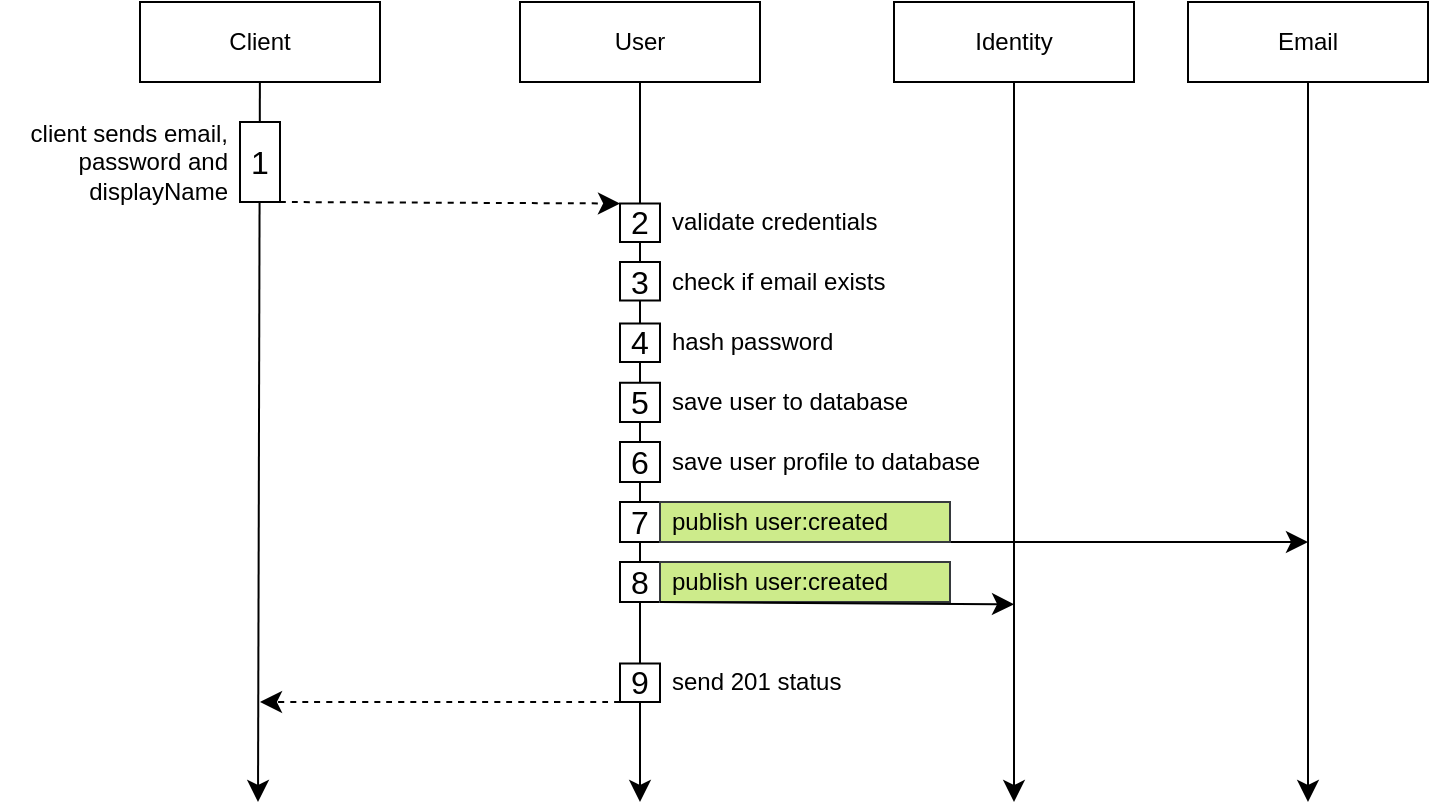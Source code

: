 <mxfile version="22.0.2" type="device" pages="4">
  <diagram name="✅ /register" id="n4RXiYb7iekZJmX982mG">
    <mxGraphModel dx="1050" dy="3871" grid="1" gridSize="10" guides="1" tooltips="1" connect="1" arrows="1" fold="1" page="0" pageScale="1" pageWidth="827" pageHeight="1169" background="none" math="0" shadow="0">
      <root>
        <mxCell id="DcINIHE9Md0JuFdxifOZ-0" />
        <mxCell id="DcINIHE9Md0JuFdxifOZ-1" parent="DcINIHE9Md0JuFdxifOZ-0" />
        <mxCell id="QFU8cy6q5ti2VS8Cwsc9-1" style="edgeStyle=none;curved=1;rounded=0;orthogonalLoop=1;jettySize=auto;html=1;fontSize=12;startSize=8;endSize=8;fontFamily=Helvetica;" parent="DcINIHE9Md0JuFdxifOZ-1" source="QFU8cy6q5ti2VS8Cwsc9-0" edge="1">
          <mxGeometry relative="1" as="geometry">
            <mxPoint x="169" y="-2520" as="targetPoint" />
          </mxGeometry>
        </mxCell>
        <mxCell id="QFU8cy6q5ti2VS8Cwsc9-0" value="Client" style="rounded=0;whiteSpace=wrap;html=1;fontFamily=Helvetica;" parent="DcINIHE9Md0JuFdxifOZ-1" vertex="1">
          <mxGeometry x="110" y="-2920" width="120" height="40" as="geometry" />
        </mxCell>
        <mxCell id="QFU8cy6q5ti2VS8Cwsc9-4" style="edgeStyle=none;curved=1;rounded=0;orthogonalLoop=1;jettySize=auto;html=1;fontSize=12;startSize=8;endSize=8;fontFamily=Helvetica;" parent="DcINIHE9Md0JuFdxifOZ-1" source="QFU8cy6q5ti2VS8Cwsc9-2" edge="1">
          <mxGeometry relative="1" as="geometry">
            <mxPoint x="360" y="-2520" as="targetPoint" />
          </mxGeometry>
        </mxCell>
        <mxCell id="QFU8cy6q5ti2VS8Cwsc9-2" value="User" style="rounded=0;whiteSpace=wrap;html=1;fontFamily=Helvetica;" parent="DcINIHE9Md0JuFdxifOZ-1" vertex="1">
          <mxGeometry x="300" y="-2920" width="120" height="40" as="geometry" />
        </mxCell>
        <mxCell id="QFU8cy6q5ti2VS8Cwsc9-5" style="edgeStyle=none;curved=1;rounded=0;orthogonalLoop=1;jettySize=auto;html=1;fontSize=12;startSize=8;endSize=8;fontFamily=Helvetica;" parent="DcINIHE9Md0JuFdxifOZ-1" source="QFU8cy6q5ti2VS8Cwsc9-3" edge="1">
          <mxGeometry relative="1" as="geometry">
            <mxPoint x="547" y="-2520" as="targetPoint" />
          </mxGeometry>
        </mxCell>
        <mxCell id="QFU8cy6q5ti2VS8Cwsc9-3" value="Identity" style="rounded=0;whiteSpace=wrap;html=1;fontFamily=Helvetica;" parent="DcINIHE9Md0JuFdxifOZ-1" vertex="1">
          <mxGeometry x="487" y="-2920" width="120" height="40" as="geometry" />
        </mxCell>
        <mxCell id="gwxwzvbnGM9TcDCXfKu9-2" value="validate credentials" style="text;html=1;strokeColor=none;fillColor=none;align=left;verticalAlign=middle;whiteSpace=wrap;rounded=0;fontSize=12;fontFamily=Helvetica;spacingLeft=4;" parent="DcINIHE9Md0JuFdxifOZ-1" vertex="1">
          <mxGeometry x="370" y="-2819.62" width="145" height="20" as="geometry" />
        </mxCell>
        <mxCell id="-JjzeGY5DmQqjHO0HbsP-1" style="edgeStyle=none;curved=1;rounded=0;orthogonalLoop=1;jettySize=auto;html=1;entryX=0;entryY=0.5;entryDx=0;entryDy=0;fontSize=12;startSize=8;endSize=8;fontFamily=Helvetica;" parent="DcINIHE9Md0JuFdxifOZ-1" edge="1">
          <mxGeometry relative="1" as="geometry">
            <mxPoint x="357.0" y="-2599.25" as="sourcePoint" />
            <mxPoint x="357.0" y="-2599.25" as="targetPoint" />
          </mxGeometry>
        </mxCell>
        <mxCell id="aDpPlxbRU-LtX5YqkH5g-9" style="edgeStyle=none;curved=1;rounded=0;orthogonalLoop=1;jettySize=auto;html=1;entryX=0;entryY=0;entryDx=0;entryDy=0;fontSize=12;startSize=8;endSize=8;exitX=1;exitY=1;exitDx=0;exitDy=0;dashed=1;fontFamily=Helvetica;" parent="DcINIHE9Md0JuFdxifOZ-1" source="aDpPlxbRU-LtX5YqkH5g-2" target="aDpPlxbRU-LtX5YqkH5g-4" edge="1">
          <mxGeometry relative="1" as="geometry" />
        </mxCell>
        <mxCell id="aDpPlxbRU-LtX5YqkH5g-4" value="2" style="rounded=0;whiteSpace=wrap;html=1;fontSize=16;fontFamily=Helvetica;" parent="DcINIHE9Md0JuFdxifOZ-1" vertex="1">
          <mxGeometry x="350" y="-2819.25" width="20" height="19.25" as="geometry" />
        </mxCell>
        <mxCell id="aDpPlxbRU-LtX5YqkH5g-39" style="edgeStyle=none;curved=1;rounded=0;orthogonalLoop=1;jettySize=auto;html=1;fontSize=12;startSize=8;endSize=8;exitX=0;exitY=1;exitDx=0;exitDy=0;dashed=1;fontFamily=Helvetica;" parent="DcINIHE9Md0JuFdxifOZ-1" source="aDpPlxbRU-LtX5YqkH5g-35" edge="1">
          <mxGeometry relative="1" as="geometry">
            <mxPoint x="170" y="-2570" as="targetPoint" />
            <mxPoint x="367" y="-2569.25" as="sourcePoint" />
          </mxGeometry>
        </mxCell>
        <mxCell id="aDpPlxbRU-LtX5YqkH5g-35" value="9" style="rounded=0;whiteSpace=wrap;html=1;fontSize=16;fontFamily=Helvetica;" parent="DcINIHE9Md0JuFdxifOZ-1" vertex="1">
          <mxGeometry x="350" y="-2589.25" width="20" height="19.25" as="geometry" />
        </mxCell>
        <mxCell id="aDpPlxbRU-LtX5YqkH5g-36" value="send 201 status" style="text;html=1;strokeColor=none;fillColor=none;align=left;verticalAlign=middle;whiteSpace=wrap;rounded=0;fontSize=12;fontFamily=Helvetica;spacingLeft=4;" parent="DcINIHE9Md0JuFdxifOZ-1" vertex="1">
          <mxGeometry x="370" y="-2590" width="152" height="20" as="geometry" />
        </mxCell>
        <mxCell id="aDpPlxbRU-LtX5YqkH5g-20" value="4" style="rounded=0;whiteSpace=wrap;html=1;fontSize=16;fontFamily=Helvetica;" parent="DcINIHE9Md0JuFdxifOZ-1" vertex="1">
          <mxGeometry x="350" y="-2759.25" width="20" height="19.25" as="geometry" />
        </mxCell>
        <mxCell id="aDpPlxbRU-LtX5YqkH5g-21" value="hash password" style="text;html=1;strokeColor=none;fillColor=none;align=left;verticalAlign=middle;whiteSpace=wrap;rounded=0;fontSize=12;fontFamily=Helvetica;spacingLeft=4;" parent="DcINIHE9Md0JuFdxifOZ-1" vertex="1">
          <mxGeometry x="370" y="-2759.62" width="145" height="20" as="geometry" />
        </mxCell>
        <mxCell id="Fc94_zL-ht2QpQ9U8r5v-6" style="edgeStyle=none;curved=1;rounded=0;orthogonalLoop=1;jettySize=auto;html=1;exitX=1;exitY=1;exitDx=0;exitDy=0;fontSize=12;startSize=8;endSize=8;entryX=0;entryY=0;entryDx=0;entryDy=0;" parent="DcINIHE9Md0JuFdxifOZ-1" source="aDpPlxbRU-LtX5YqkH5g-12" edge="1">
          <mxGeometry relative="1" as="geometry">
            <mxPoint x="694" y="-2650" as="targetPoint" />
            <mxPoint x="392" y="-2650" as="sourcePoint" />
          </mxGeometry>
        </mxCell>
        <mxCell id="aDpPlxbRU-LtX5YqkH5g-12" value="7" style="rounded=0;whiteSpace=wrap;html=1;fontSize=16;fontFamily=Helvetica;" parent="DcINIHE9Md0JuFdxifOZ-1" vertex="1">
          <mxGeometry x="350" y="-2670" width="20" height="20" as="geometry" />
        </mxCell>
        <mxCell id="aDpPlxbRU-LtX5YqkH5g-13" value="publish user:created&amp;nbsp;" style="text;html=1;strokeColor=#36393d;fillColor=#cdeb8b;align=left;verticalAlign=middle;whiteSpace=wrap;rounded=0;fontSize=12;fontFamily=Helvetica;spacingLeft=4;" parent="DcINIHE9Md0JuFdxifOZ-1" vertex="1">
          <mxGeometry x="370" y="-2670" width="145" height="20" as="geometry" />
        </mxCell>
        <mxCell id="Fc94_zL-ht2QpQ9U8r5v-1" value="8" style="rounded=0;whiteSpace=wrap;html=1;fontSize=16;fontFamily=Helvetica;container=0;" parent="DcINIHE9Md0JuFdxifOZ-1" vertex="1">
          <mxGeometry x="350" y="-2640" width="20" height="20" as="geometry" />
        </mxCell>
        <mxCell id="Fc94_zL-ht2QpQ9U8r5v-2" value="publish user:created&amp;nbsp;" style="text;html=1;strokeColor=#36393d;fillColor=#cdeb8b;align=left;verticalAlign=middle;whiteSpace=wrap;rounded=0;fontSize=12;fontFamily=Helvetica;container=0;spacingLeft=4;" parent="DcINIHE9Md0JuFdxifOZ-1" vertex="1">
          <mxGeometry x="370" y="-2640" width="145" height="20" as="geometry" />
        </mxCell>
        <mxCell id="aDpPlxbRU-LtX5YqkH5g-29" style="edgeStyle=none;curved=1;rounded=0;orthogonalLoop=1;jettySize=auto;html=1;exitX=1;exitY=1;exitDx=0;exitDy=0;entryX=0;entryY=0;entryDx=0;entryDy=0;fontSize=12;startSize=8;endSize=8;fontFamily=Helvetica;" parent="DcINIHE9Md0JuFdxifOZ-1" source="Fc94_zL-ht2QpQ9U8r5v-1" edge="1">
          <mxGeometry relative="1" as="geometry">
            <mxPoint x="392" y="-2620" as="sourcePoint" />
            <mxPoint x="547" y="-2618.88" as="targetPoint" />
          </mxGeometry>
        </mxCell>
        <mxCell id="Fc94_zL-ht2QpQ9U8r5v-5" style="edgeStyle=none;curved=1;rounded=0;orthogonalLoop=1;jettySize=auto;html=1;fontSize=12;startSize=8;endSize=8;" parent="DcINIHE9Md0JuFdxifOZ-1" source="Fc94_zL-ht2QpQ9U8r5v-4" edge="1">
          <mxGeometry relative="1" as="geometry">
            <mxPoint x="694" y="-2520" as="targetPoint" />
          </mxGeometry>
        </mxCell>
        <mxCell id="Fc94_zL-ht2QpQ9U8r5v-4" value="Email" style="rounded=0;whiteSpace=wrap;html=1;fontFamily=Helvetica;" parent="DcINIHE9Md0JuFdxifOZ-1" vertex="1">
          <mxGeometry x="634" y="-2920" width="120" height="40" as="geometry" />
        </mxCell>
        <mxCell id="aDpPlxbRU-LtX5YqkH5g-23" value="5" style="rounded=0;whiteSpace=wrap;html=1;fontSize=16;fontFamily=Helvetica;" parent="DcINIHE9Md0JuFdxifOZ-1" vertex="1">
          <mxGeometry x="350" y="-2729.62" width="20" height="19.62" as="geometry" />
        </mxCell>
        <mxCell id="aDpPlxbRU-LtX5YqkH5g-24" value="save user to database" style="text;html=1;strokeColor=none;fillColor=none;align=left;verticalAlign=middle;whiteSpace=wrap;rounded=0;fontSize=12;fontFamily=Helvetica;spacingLeft=4;" parent="DcINIHE9Md0JuFdxifOZ-1" vertex="1">
          <mxGeometry x="370" y="-2729.81" width="145" height="20" as="geometry" />
        </mxCell>
        <mxCell id="ynQLacg2qUebnxrFnXKf-1" value="6" style="rounded=0;whiteSpace=wrap;html=1;fontSize=16;fontFamily=Helvetica;" parent="DcINIHE9Md0JuFdxifOZ-1" vertex="1">
          <mxGeometry x="350" y="-2700" width="20" height="20" as="geometry" />
        </mxCell>
        <mxCell id="ynQLacg2qUebnxrFnXKf-2" value="save user profile to database" style="text;html=1;fillColor=none;align=left;verticalAlign=middle;whiteSpace=wrap;rounded=0;fontSize=12;fontFamily=Helvetica;spacingLeft=4;" parent="DcINIHE9Md0JuFdxifOZ-1" vertex="1">
          <mxGeometry x="370" y="-2700" width="165" height="20" as="geometry" />
        </mxCell>
        <mxCell id="ynQLacg2qUebnxrFnXKf-3" style="edgeStyle=none;curved=1;rounded=0;orthogonalLoop=1;jettySize=auto;html=1;exitX=1;exitY=0.75;exitDx=0;exitDy=0;fontSize=12;startSize=8;endSize=8;" parent="DcINIHE9Md0JuFdxifOZ-1" source="ynQLacg2qUebnxrFnXKf-1" target="ynQLacg2qUebnxrFnXKf-1" edge="1">
          <mxGeometry relative="1" as="geometry" />
        </mxCell>
        <mxCell id="aDpPlxbRU-LtX5YqkH5g-15" value="3" style="rounded=0;whiteSpace=wrap;html=1;fontSize=16;fontFamily=Helvetica;" parent="DcINIHE9Md0JuFdxifOZ-1" vertex="1">
          <mxGeometry x="350" y="-2790" width="20" height="19.25" as="geometry" />
        </mxCell>
        <mxCell id="aDpPlxbRU-LtX5YqkH5g-17" value="check if email exists" style="text;html=1;strokeColor=none;fillColor=none;align=left;verticalAlign=middle;whiteSpace=wrap;rounded=0;fontSize=12;fontFamily=Helvetica;spacingLeft=4;" parent="DcINIHE9Md0JuFdxifOZ-1" vertex="1">
          <mxGeometry x="370" y="-2790.38" width="145" height="20" as="geometry" />
        </mxCell>
        <mxCell id="Rpn8YX2OmCidEw6mDE1J-1" style="edgeStyle=none;curved=1;rounded=0;orthogonalLoop=1;jettySize=auto;html=1;exitX=1;exitY=0.5;exitDx=0;exitDy=0;fontSize=12;startSize=8;endSize=8;" parent="DcINIHE9Md0JuFdxifOZ-1" source="aDpPlxbRU-LtX5YqkH5g-4" target="aDpPlxbRU-LtX5YqkH5g-4" edge="1">
          <mxGeometry relative="1" as="geometry" />
        </mxCell>
        <mxCell id="1SiXSLJkxfQEVCnoLtcS-28" value="client sends email, password and&lt;br style=&quot;border-color: var(--border-color);&quot;&gt;&lt;span style=&quot;background-color: rgb(255, 255, 255);&quot;&gt;displayName&lt;/span&gt;" style="text;html=1;strokeColor=none;fillColor=none;align=right;verticalAlign=middle;whiteSpace=wrap;rounded=0;fontSize=12;fontFamily=Helvetica;spacingRight=4;" parent="DcINIHE9Md0JuFdxifOZ-1" vertex="1">
          <mxGeometry x="40" y="-2860" width="120" height="40" as="geometry" />
        </mxCell>
        <mxCell id="aDpPlxbRU-LtX5YqkH5g-2" value="1" style="rounded=0;whiteSpace=wrap;html=1;fontSize=16;fontFamily=Helvetica;" parent="DcINIHE9Md0JuFdxifOZ-1" vertex="1">
          <mxGeometry x="160" y="-2860" width="20" height="40" as="geometry" />
        </mxCell>
      </root>
    </mxGraphModel>
  </diagram>
  <diagram id="qkOOW3p0oujMwDbJF43H" name="✅ /me">
    <mxGraphModel dx="794" dy="1727" grid="1" gridSize="10" guides="1" tooltips="1" connect="1" arrows="1" fold="1" page="0" pageScale="1" pageWidth="827" pageHeight="1169" math="0" shadow="0">
      <root>
        <mxCell id="0" />
        <mxCell id="1" parent="0" />
        <mxCell id="zeNma_by0tcVsznyShqb-4" style="edgeStyle=none;curved=1;rounded=0;orthogonalLoop=1;jettySize=auto;html=1;fontSize=12;startSize=8;endSize=8;fontFamily=Helvetica;" parent="1" source="zeNma_by0tcVsznyShqb-1" edge="1">
          <mxGeometry relative="1" as="geometry">
            <mxPoint x="180" y="-920" as="targetPoint" />
          </mxGeometry>
        </mxCell>
        <mxCell id="zeNma_by0tcVsznyShqb-1" value="Client" style="rounded=0;whiteSpace=wrap;html=1;fontFamily=Helvetica;" parent="1" vertex="1">
          <mxGeometry x="120" y="-1170" width="120" height="40" as="geometry" />
        </mxCell>
        <mxCell id="zeNma_by0tcVsznyShqb-6" style="edgeStyle=none;curved=1;rounded=0;orthogonalLoop=1;jettySize=auto;html=1;fontSize=12;startSize=8;endSize=8;fontFamily=Helvetica;" parent="1" source="zeNma_by0tcVsznyShqb-3" edge="1">
          <mxGeometry relative="1" as="geometry">
            <mxPoint x="455" y="-920" as="targetPoint" />
          </mxGeometry>
        </mxCell>
        <mxCell id="zeNma_by0tcVsznyShqb-3" value="User" style="rounded=0;whiteSpace=wrap;html=1;fontFamily=Helvetica;" parent="1" vertex="1">
          <mxGeometry x="395" y="-1170" width="120" height="40" as="geometry" />
        </mxCell>
        <mxCell id="FFp1TGznygiZZA5B6Qv5-2" value="sends a request get /me" style="text;html=1;strokeColor=none;fillColor=none;align=right;verticalAlign=middle;whiteSpace=wrap;rounded=0;fontSize=12;fontFamily=Helvetica;spacingRight=4;" parent="1" vertex="1">
          <mxGeometry x="50" y="-1110" width="120" height="30" as="geometry" />
        </mxCell>
        <mxCell id="lxoVpjz4p4-hPzR8mut3-5" style="edgeStyle=none;curved=1;rounded=0;orthogonalLoop=1;jettySize=auto;html=1;exitX=1;exitY=1;exitDx=0;exitDy=0;entryX=0;entryY=0;entryDx=0;entryDy=0;fontSize=12;startSize=8;endSize=8;fontFamily=Helvetica;" parent="1" source="FFp1TGznygiZZA5B6Qv5-3" target="lxoVpjz4p4-hPzR8mut3-2" edge="1">
          <mxGeometry relative="1" as="geometry" />
        </mxCell>
        <mxCell id="FFp1TGznygiZZA5B6Qv5-3" value="1" style="rounded=0;whiteSpace=wrap;html=1;fontSize=16;fontFamily=Helvetica;" parent="1" vertex="1">
          <mxGeometry x="170" y="-1110" width="20" height="30" as="geometry" />
        </mxCell>
        <mxCell id="lxoVpjz4p4-hPzR8mut3-6" value="" style="group;fontFamily=Helvetica;" parent="1" vertex="1" connectable="0">
          <mxGeometry x="445" y="-1080" width="170" height="30" as="geometry" />
        </mxCell>
        <mxCell id="lxoVpjz4p4-hPzR8mut3-2" value="2" style="rounded=0;whiteSpace=wrap;html=1;fontSize=16;fontFamily=Helvetica;" parent="lxoVpjz4p4-hPzR8mut3-6" vertex="1">
          <mxGeometry y="0.75" width="20" height="29.25" as="geometry" />
        </mxCell>
        <mxCell id="lxoVpjz4p4-hPzR8mut3-3" value="check if user is authenticated" style="text;html=1;strokeColor=none;fillColor=none;align=left;verticalAlign=middle;whiteSpace=wrap;rounded=0;fontSize=12;fontFamily=Helvetica;" parent="lxoVpjz4p4-hPzR8mut3-6" vertex="1">
          <mxGeometry x="25" width="145" height="30" as="geometry" />
        </mxCell>
        <mxCell id="DFqemNS5LXudW9SMYd1e-1" style="edgeStyle=none;curved=1;rounded=0;orthogonalLoop=1;jettySize=auto;html=1;exitX=0;exitY=1;exitDx=0;exitDy=0;fontSize=12;startSize=8;endSize=8;entryX=1;entryY=0;entryDx=0;entryDy=0;fontFamily=Helvetica;" parent="1" source="lxoVpjz4p4-hPzR8mut3-8" target="DFqemNS5LXudW9SMYd1e-2" edge="1">
          <mxGeometry relative="1" as="geometry">
            <mxPoint x="215" y="-1009.8" as="targetPoint" />
          </mxGeometry>
        </mxCell>
        <mxCell id="DFqemNS5LXudW9SMYd1e-3" value="" style="group;fontFamily=Helvetica;" parent="1" vertex="1" connectable="0">
          <mxGeometry x="445" y="-1040" width="170" height="30" as="geometry" />
        </mxCell>
        <mxCell id="lxoVpjz4p4-hPzR8mut3-8" value="3" style="rounded=0;whiteSpace=wrap;html=1;fontSize=16;fontFamily=Helvetica;" parent="DFqemNS5LXudW9SMYd1e-3" vertex="1">
          <mxGeometry y="0.75" width="20" height="29.25" as="geometry" />
        </mxCell>
        <mxCell id="lxoVpjz4p4-hPzR8mut3-9" value="finds user info like email, displayName, etc." style="text;html=1;strokeColor=none;fillColor=none;align=left;verticalAlign=middle;whiteSpace=wrap;rounded=0;fontSize=12;fontFamily=Helvetica;" parent="DFqemNS5LXudW9SMYd1e-3" vertex="1">
          <mxGeometry x="25" width="145" height="30" as="geometry" />
        </mxCell>
        <mxCell id="DFqemNS5LXudW9SMYd1e-2" value="4" style="rounded=0;whiteSpace=wrap;html=1;fontSize=16;fontFamily=Helvetica;" parent="1" vertex="1">
          <mxGeometry x="170" y="-1010" width="20" height="30" as="geometry" />
        </mxCell>
        <mxCell id="DFqemNS5LXudW9SMYd1e-4" value="client will get 401 or currentUser" style="text;html=1;strokeColor=none;fillColor=none;align=right;verticalAlign=middle;whiteSpace=wrap;rounded=0;fontSize=12;fontFamily=Helvetica;spacingRight=4;" parent="1" vertex="1">
          <mxGeometry x="25" y="-1010" width="145" height="30" as="geometry" />
        </mxCell>
      </root>
    </mxGraphModel>
  </diagram>
  <diagram id="4Roz_05XzpMFhvkBFWob" name="/confirm-email">
    <mxGraphModel dx="1050" dy="2271" grid="1" gridSize="10" guides="1" tooltips="1" connect="1" arrows="1" fold="1" page="0" pageScale="1" pageWidth="827" pageHeight="1169" math="0" shadow="0">
      <root>
        <mxCell id="0" />
        <mxCell id="1" parent="0" />
        <mxCell id="yQAr02pDaFe2VWgrR58J-1" style="edgeStyle=none;curved=1;rounded=0;orthogonalLoop=1;jettySize=auto;html=1;fontSize=12;startSize=8;endSize=8;fontFamily=Helvetica;verticalAlign=middle;" parent="1" source="yQAr02pDaFe2VWgrR58J-2" edge="1">
          <mxGeometry relative="1" as="geometry">
            <mxPoint x="260" y="-680" as="targetPoint" />
          </mxGeometry>
        </mxCell>
        <mxCell id="yQAr02pDaFe2VWgrR58J-2" value="Client" style="rounded=0;whiteSpace=wrap;html=1;fontFamily=Helvetica;verticalAlign=middle;" parent="1" vertex="1">
          <mxGeometry x="200" y="-1230" width="120" height="40" as="geometry" />
        </mxCell>
        <mxCell id="yQAr02pDaFe2VWgrR58J-3" style="edgeStyle=none;curved=1;rounded=0;orthogonalLoop=1;jettySize=auto;html=1;fontSize=12;startSize=8;endSize=8;fontFamily=Helvetica;verticalAlign=middle;" parent="1" source="yQAr02pDaFe2VWgrR58J-4" edge="1">
          <mxGeometry relative="1" as="geometry">
            <mxPoint x="452" y="-680" as="targetPoint" />
          </mxGeometry>
        </mxCell>
        <mxCell id="yQAr02pDaFe2VWgrR58J-4" value="User" style="rounded=0;whiteSpace=wrap;html=1;fontFamily=Helvetica;verticalAlign=middle;" parent="1" vertex="1">
          <mxGeometry x="392" y="-1230" width="120" height="40" as="geometry" />
        </mxCell>
        <mxCell id="yQAr02pDaFe2VWgrR58J-5" style="edgeStyle=none;curved=1;rounded=0;orthogonalLoop=1;jettySize=auto;html=1;fontSize=12;startSize=8;endSize=8;fontFamily=Helvetica;verticalAlign=middle;" parent="1" source="yQAr02pDaFe2VWgrR58J-6" edge="1">
          <mxGeometry relative="1" as="geometry">
            <mxPoint x="630" y="-680" as="targetPoint" />
          </mxGeometry>
        </mxCell>
        <mxCell id="yQAr02pDaFe2VWgrR58J-6" value="Email" style="rounded=0;whiteSpace=wrap;html=1;fontFamily=Helvetica;verticalAlign=middle;" parent="1" vertex="1">
          <mxGeometry x="572" y="-1230" width="120" height="40" as="geometry" />
        </mxCell>
        <mxCell id="yQAr02pDaFe2VWgrR58J-7" value="validate credentials" style="text;html=1;strokeColor=none;fillColor=none;align=left;verticalAlign=middle;whiteSpace=wrap;rounded=0;fontSize=12;fontFamily=Helvetica;spacingLeft=4;" parent="1" vertex="1">
          <mxGeometry x="462" y="-1140" width="145" height="20" as="geometry" />
        </mxCell>
        <mxCell id="yQAr02pDaFe2VWgrR58J-8" style="edgeStyle=none;curved=1;rounded=0;orthogonalLoop=1;jettySize=auto;html=1;entryX=0;entryY=0.5;entryDx=0;entryDy=0;fontSize=12;startSize=8;endSize=8;fontFamily=Helvetica;verticalAlign=middle;" parent="1" edge="1">
          <mxGeometry relative="1" as="geometry">
            <mxPoint x="442.0" y="-940" as="sourcePoint" />
            <mxPoint x="442.0" y="-940" as="targetPoint" />
          </mxGeometry>
        </mxCell>
        <mxCell id="yQAr02pDaFe2VWgrR58J-9" style="edgeStyle=none;curved=1;rounded=0;orthogonalLoop=1;jettySize=auto;html=1;entryX=0;entryY=0;entryDx=0;entryDy=0;fontSize=12;startSize=8;endSize=8;exitX=1;exitY=1;exitDx=0;exitDy=0;dashed=1;fontFamily=Helvetica;verticalAlign=middle;" parent="1" source="yQAr02pDaFe2VWgrR58J-31" target="yQAr02pDaFe2VWgrR58J-10" edge="1">
          <mxGeometry relative="1" as="geometry" />
        </mxCell>
        <mxCell id="yQAr02pDaFe2VWgrR58J-10" value="2" style="rounded=0;whiteSpace=wrap;html=1;fontSize=16;fontFamily=Helvetica;verticalAlign=middle;" parent="1" vertex="1">
          <mxGeometry x="442" y="-1140" width="20" height="20" as="geometry" />
        </mxCell>
        <mxCell id="yQAr02pDaFe2VWgrR58J-23" style="edgeStyle=none;curved=1;rounded=0;orthogonalLoop=1;jettySize=auto;html=1;exitX=0.5;exitY=1;exitDx=0;exitDy=0;entryX=0;entryY=0;entryDx=0;entryDy=0;fontSize=12;startSize=8;endSize=8;fontFamily=Helvetica;verticalAlign=middle;" parent="1" source="yQAr02pDaFe2VWgrR58J-12" edge="1">
          <mxGeometry relative="1" as="geometry">
            <mxPoint x="617" y="-1000" as="targetPoint" />
          </mxGeometry>
        </mxCell>
        <mxCell id="yQAr02pDaFe2VWgrR58J-24" style="edgeStyle=none;curved=1;rounded=0;orthogonalLoop=1;jettySize=auto;html=1;fontSize=12;startSize=8;endSize=8;exitX=0;exitY=1;exitDx=0;exitDy=0;dashed=1;fontFamily=Helvetica;verticalAlign=middle;" parent="1" source="yQAr02pDaFe2VWgrR58J-25" edge="1">
          <mxGeometry relative="1" as="geometry">
            <mxPoint x="260" y="-970" as="targetPoint" />
            <mxPoint x="452" y="-910" as="sourcePoint" />
          </mxGeometry>
        </mxCell>
        <mxCell id="yQAr02pDaFe2VWgrR58J-25" value="7" style="rounded=0;whiteSpace=wrap;html=1;fontSize=16;fontFamily=Helvetica;verticalAlign=middle;" parent="1" vertex="1">
          <mxGeometry x="442" y="-990" width="20" height="20" as="geometry" />
        </mxCell>
        <mxCell id="yQAr02pDaFe2VWgrR58J-26" value="send 201 status" style="text;html=1;strokeColor=none;fillColor=none;align=left;verticalAlign=middle;whiteSpace=wrap;rounded=0;fontSize=12;fontFamily=Helvetica;spacingLeft=4;" parent="1" vertex="1">
          <mxGeometry x="462" y="-990" width="145" height="20" as="geometry" />
        </mxCell>
        <mxCell id="yQAr02pDaFe2VWgrR58J-75" style="edgeStyle=none;curved=1;rounded=0;orthogonalLoop=1;jettySize=auto;html=1;fontSize=12;startSize=8;endSize=8;fontFamily=Helvetica;verticalAlign=middle;" parent="1" source="yQAr02pDaFe2VWgrR58J-74" edge="1">
          <mxGeometry relative="1" as="geometry">
            <mxPoint x="70" y="-680" as="targetPoint" />
          </mxGeometry>
        </mxCell>
        <mxCell id="yQAr02pDaFe2VWgrR58J-74" value="Gmail" style="rounded=0;whiteSpace=wrap;html=1;fontFamily=Helvetica;verticalAlign=middle;" parent="1" vertex="1">
          <mxGeometry x="10" y="-1230" width="120" height="40" as="geometry" />
        </mxCell>
        <mxCell id="yQAr02pDaFe2VWgrR58J-81" style="edgeStyle=none;curved=1;rounded=0;orthogonalLoop=1;jettySize=auto;html=1;exitX=1;exitY=1;exitDx=0;exitDy=0;fontSize=12;startSize=8;endSize=8;entryX=0;entryY=0;entryDx=0;entryDy=0;fontFamily=Helvetica;verticalAlign=middle;exitPerimeter=0;" parent="1" source="yQAr02pDaFe2VWgrR58J-79" target="yQAr02pDaFe2VWgrR58J-84" edge="1">
          <mxGeometry relative="1" as="geometry">
            <mxPoint x="440" y="-830" as="targetPoint" />
            <mxPoint x="80" y="-870" as="sourcePoint" />
          </mxGeometry>
        </mxCell>
        <mxCell id="yQAr02pDaFe2VWgrR58J-96" style="edgeStyle=none;curved=1;rounded=0;orthogonalLoop=1;jettySize=auto;html=1;exitX=0.5;exitY=1;exitDx=0;exitDy=0;fontSize=12;startSize=8;endSize=8;fontFamily=Helvetica;verticalAlign=middle;" parent="1" source="yQAr02pDaFe2VWgrR58J-94" edge="1">
          <mxGeometry relative="1" as="geometry">
            <mxPoint x="630" y="-760" as="targetPoint" />
          </mxGeometry>
        </mxCell>
        <mxCell id="yQAr02pDaFe2VWgrR58J-30" value="sends email, password and&lt;br style=&quot;border-color: var(--border-color);&quot;&gt;&lt;span style=&quot;background-color: rgb(255, 255, 255);&quot;&gt;displayName&lt;/span&gt;" style="text;html=1;strokeColor=none;fillColor=none;align=right;verticalAlign=middle;whiteSpace=wrap;rounded=0;fontSize=12;fontFamily=Helvetica;spacingRight=4;" parent="1" vertex="1">
          <mxGeometry x="130" y="-1180" width="120" height="40" as="geometry" />
        </mxCell>
        <mxCell id="yQAr02pDaFe2VWgrR58J-31" value="1" style="rounded=0;whiteSpace=wrap;html=1;fontSize=16;fontFamily=Helvetica;verticalAlign=middle;" parent="1" vertex="1">
          <mxGeometry x="250" y="-1180" width="20" height="40" as="geometry" />
        </mxCell>
        <mxCell id="yQAr02pDaFe2VWgrR58J-15" value="3" style="rounded=0;whiteSpace=wrap;html=1;fontSize=16;fontFamily=Helvetica;verticalAlign=middle;" parent="1" vertex="1">
          <mxGeometry x="442" y="-1110" width="20" height="19.25" as="geometry" />
        </mxCell>
        <mxCell id="yQAr02pDaFe2VWgrR58J-16" value="check if email exists" style="text;html=1;strokeColor=none;fillColor=none;align=left;verticalAlign=middle;whiteSpace=wrap;rounded=0;fontSize=12;fontFamily=Helvetica;spacingLeft=4;" parent="1" vertex="1">
          <mxGeometry x="462" y="-1110.37" width="145" height="20" as="geometry" />
        </mxCell>
        <mxCell id="yQAr02pDaFe2VWgrR58J-18" value="4" style="rounded=0;whiteSpace=wrap;html=1;fontSize=16;fontFamily=Helvetica;verticalAlign=middle;" parent="1" vertex="1">
          <mxGeometry x="442" y="-1079.63" width="20" height="19.25" as="geometry" />
        </mxCell>
        <mxCell id="yQAr02pDaFe2VWgrR58J-19" value="hash password" style="text;html=1;strokeColor=none;fillColor=none;align=left;verticalAlign=middle;whiteSpace=wrap;rounded=0;fontSize=12;fontFamily=Helvetica;spacingLeft=4;" parent="1" vertex="1">
          <mxGeometry x="462" y="-1080" width="145" height="20" as="geometry" />
        </mxCell>
        <mxCell id="yQAr02pDaFe2VWgrR58J-21" value="5" style="rounded=0;whiteSpace=wrap;html=1;fontSize=16;fontFamily=Helvetica;container=0;verticalAlign=middle;" parent="1" vertex="1">
          <mxGeometry x="442" y="-1050" width="20" height="20" as="geometry" />
        </mxCell>
        <mxCell id="yQAr02pDaFe2VWgrR58J-22" value="save user to database" style="text;html=1;strokeColor=none;fillColor=none;align=left;verticalAlign=middle;whiteSpace=wrap;rounded=0;fontSize=12;fontFamily=Helvetica;spacingLeft=4;" parent="1" vertex="1">
          <mxGeometry x="462" y="-1050" width="145" height="20" as="geometry" />
        </mxCell>
        <mxCell id="yQAr02pDaFe2VWgrR58J-12" value="6" style="rounded=0;whiteSpace=wrap;html=1;fontSize=16;fontFamily=Helvetica;verticalAlign=middle;" parent="1" vertex="1">
          <mxGeometry x="442" y="-1020" width="20" height="20" as="geometry" />
        </mxCell>
        <mxCell id="yQAr02pDaFe2VWgrR58J-13" value="publish user:created&amp;nbsp;" style="text;html=1;strokeColor=#36393d;fillColor=#cdeb8b;align=left;verticalAlign=middle;whiteSpace=wrap;rounded=0;fontSize=12;fontFamily=Helvetica;spacingLeft=4;" parent="1" vertex="1">
          <mxGeometry x="462" y="-1020" width="118" height="20" as="geometry" />
        </mxCell>
        <mxCell id="DvRgQQ3hqZq9wkwrBImo-7" style="edgeStyle=none;curved=1;rounded=0;orthogonalLoop=1;jettySize=auto;html=1;exitX=0;exitY=1;exitDx=0;exitDy=0;entryX=1;entryY=0;entryDx=0;entryDy=0;fontSize=12;startSize=8;endSize=8;" parent="1" source="DvRgQQ3hqZq9wkwrBImo-4" target="DvRgQQ3hqZq9wkwrBImo-5" edge="1">
          <mxGeometry relative="1" as="geometry" />
        </mxCell>
        <mxCell id="DvRgQQ3hqZq9wkwrBImo-8" value="" style="group" parent="1" vertex="1" connectable="0">
          <mxGeometry x="617" y="-1000" width="168" height="30" as="geometry" />
        </mxCell>
        <mxCell id="yQAr02pDaFe2VWgrR58J-27" value="6.1" style="rounded=0;whiteSpace=wrap;html=1;fontSize=16;fontFamily=Helvetica;verticalAlign=middle;" parent="DvRgQQ3hqZq9wkwrBImo-8" vertex="1">
          <mxGeometry width="30" height="30" as="geometry" />
        </mxCell>
        <mxCell id="yQAr02pDaFe2VWgrR58J-28" value="creates a email confirmation token." style="text;html=1;strokeColor=none;fillColor=none;align=left;verticalAlign=middle;whiteSpace=wrap;rounded=0;fontSize=12;fontFamily=Helvetica;spacingLeft=4;" parent="DvRgQQ3hqZq9wkwrBImo-8" vertex="1">
          <mxGeometry x="30" width="138" height="30" as="geometry" />
        </mxCell>
        <mxCell id="DvRgQQ3hqZq9wkwrBImo-9" value="" style="group" parent="1" vertex="1" connectable="0">
          <mxGeometry x="617" y="-960" width="168" height="20" as="geometry" />
        </mxCell>
        <mxCell id="yQAr02pDaFe2VWgrR58J-59" value="6.2" style="rounded=0;whiteSpace=wrap;html=1;fontSize=16;container=0;fontFamily=Helvetica;verticalAlign=middle;" parent="DvRgQQ3hqZq9wkwrBImo-9" vertex="1">
          <mxGeometry width="30" height="20" as="geometry" />
        </mxCell>
        <mxCell id="yQAr02pDaFe2VWgrR58J-60" value="send the email." style="text;html=1;strokeColor=none;fillColor=none;align=left;verticalAlign=middle;whiteSpace=wrap;rounded=0;fontSize=12;fontFamily=Helvetica;container=0;spacingLeft=4;" parent="DvRgQQ3hqZq9wkwrBImo-9" vertex="1">
          <mxGeometry x="30" width="138" height="20" as="geometry" />
        </mxCell>
        <mxCell id="DvRgQQ3hqZq9wkwrBImo-10" style="edgeStyle=none;curved=1;rounded=0;orthogonalLoop=1;jettySize=auto;html=1;exitX=0;exitY=1;exitDx=0;exitDy=0;entryX=0;entryY=0;entryDx=0;entryDy=0;fontSize=12;startSize=8;endSize=8;" parent="1" source="yQAr02pDaFe2VWgrR58J-59" target="yQAr02pDaFe2VWgrR58J-80" edge="1">
          <mxGeometry relative="1" as="geometry" />
        </mxCell>
        <mxCell id="DvRgQQ3hqZq9wkwrBImo-11" value="" style="group" parent="1" vertex="1" connectable="0">
          <mxGeometry x="442" y="-910.38" width="165" height="40.38" as="geometry" />
        </mxCell>
        <mxCell id="yQAr02pDaFe2VWgrR58J-72" value="save email-confirmation token" style="text;html=1;strokeColor=none;fillColor=none;align=left;verticalAlign=middle;whiteSpace=wrap;rounded=0;fontSize=12;fontFamily=Helvetica;spacingLeft=4;" parent="DvRgQQ3hqZq9wkwrBImo-11" vertex="1">
          <mxGeometry x="20" width="145" height="40.38" as="geometry" />
        </mxCell>
        <mxCell id="DvRgQQ3hqZq9wkwrBImo-5" value="8" style="rounded=0;whiteSpace=wrap;html=1;fontSize=16;fontFamily=Helvetica;verticalAlign=middle;" parent="DvRgQQ3hqZq9wkwrBImo-11" vertex="1">
          <mxGeometry y="0.767" width="20" height="38.866" as="geometry" />
        </mxCell>
        <mxCell id="XfkkNX8uNqbd3rdOnk0G-1" value="" style="group" parent="1" vertex="1" connectable="0">
          <mxGeometry x="510" y="-930" width="137" height="20" as="geometry" />
        </mxCell>
        <mxCell id="yQAr02pDaFe2VWgrR58J-67" value="publish email:sent" style="text;html=1;strokeColor=#36393d;fillColor=#cdeb8b;align=left;verticalAlign=middle;whiteSpace=wrap;rounded=0;fontSize=12;fontFamily=Helvetica;spacingLeft=4;" parent="XfkkNX8uNqbd3rdOnk0G-1" vertex="1">
          <mxGeometry width="107" height="20" as="geometry" />
        </mxCell>
        <mxCell id="DvRgQQ3hqZq9wkwrBImo-4" value="6.3" style="rounded=0;whiteSpace=wrap;html=1;fontSize=16;container=0;fontFamily=Helvetica;verticalAlign=middle;" parent="XfkkNX8uNqbd3rdOnk0G-1" vertex="1">
          <mxGeometry x="107" width="30" height="20" as="geometry" />
        </mxCell>
        <mxCell id="FWJXutrZNi6juHhBbPCN-1" value="" style="group" parent="1" vertex="1" connectable="0">
          <mxGeometry x="442" y="-850" width="165" height="20" as="geometry" />
        </mxCell>
        <mxCell id="yQAr02pDaFe2VWgrR58J-84" value="9" style="rounded=0;whiteSpace=wrap;html=1;fontSize=16;fontFamily=Helvetica;verticalAlign=middle;" parent="FWJXutrZNi6juHhBbPCN-1" vertex="1">
          <mxGeometry y="0.37" width="20" height="19.25" as="geometry" />
        </mxCell>
        <mxCell id="yQAr02pDaFe2VWgrR58J-85" value="verify token" style="text;html=1;strokeColor=none;fillColor=none;align=left;verticalAlign=middle;whiteSpace=wrap;rounded=0;fontSize=12;fontFamily=Helvetica;spacingLeft=4;" parent="FWJXutrZNi6juHhBbPCN-1" vertex="1">
          <mxGeometry x="20" width="145" height="20" as="geometry" />
        </mxCell>
        <mxCell id="FWJXutrZNi6juHhBbPCN-2" value="" style="group" parent="1" vertex="1" connectable="0">
          <mxGeometry x="442" y="-820.38" width="165" height="30" as="geometry" />
        </mxCell>
        <mxCell id="yQAr02pDaFe2VWgrR58J-90" value="10" style="rounded=0;whiteSpace=wrap;html=1;fontSize=16;fontFamily=Helvetica;verticalAlign=middle;" parent="FWJXutrZNi6juHhBbPCN-2" vertex="1">
          <mxGeometry width="20" height="30" as="geometry" />
        </mxCell>
        <mxCell id="yQAr02pDaFe2VWgrR58J-91" value="if verified, set is_email_verified = true" style="text;html=1;strokeColor=none;fillColor=none;align=left;verticalAlign=middle;whiteSpace=wrap;rounded=0;fontSize=12;fontFamily=Helvetica;spacingLeft=4;" parent="FWJXutrZNi6juHhBbPCN-2" vertex="1">
          <mxGeometry x="20" width="145" height="30" as="geometry" />
        </mxCell>
        <mxCell id="FWJXutrZNi6juHhBbPCN-3" value="" style="group" parent="1" vertex="1" connectable="0">
          <mxGeometry x="442" y="-780.38" width="148" height="20" as="geometry" />
        </mxCell>
        <mxCell id="yQAr02pDaFe2VWgrR58J-94" value="11" style="rounded=0;whiteSpace=wrap;html=1;fontSize=16;fontFamily=Helvetica;verticalAlign=middle;" parent="FWJXutrZNi6juHhBbPCN-3" vertex="1">
          <mxGeometry width="20" height="20" as="geometry" />
        </mxCell>
        <mxCell id="yQAr02pDaFe2VWgrR58J-95" value="publish user:updated" style="text;html=1;strokeColor=#36393d;fillColor=#cdeb8b;align=left;verticalAlign=middle;whiteSpace=wrap;rounded=0;fontSize=12;fontFamily=Helvetica;spacingLeft=4;" parent="FWJXutrZNi6juHhBbPCN-3" vertex="1">
          <mxGeometry x="20" width="128" height="20" as="geometry" />
        </mxCell>
        <mxCell id="FWJXutrZNi6juHhBbPCN-5" value="" style="group" parent="1" vertex="1" connectable="0">
          <mxGeometry x="60" y="-940" width="165" height="90" as="geometry" />
        </mxCell>
        <mxCell id="yQAr02pDaFe2VWgrR58J-79" value="8" style="rounded=0;whiteSpace=wrap;html=1;fontSize=16;fontFamily=Helvetica;verticalAlign=middle;" parent="FWJXutrZNi6juHhBbPCN-5" vertex="1">
          <mxGeometry width="20" height="90" as="geometry" />
        </mxCell>
        <mxCell id="yQAr02pDaFe2VWgrR58J-80" value="clicks link" style="text;html=1;strokeColor=none;fillColor=none;align=left;verticalAlign=middle;whiteSpace=wrap;rounded=0;fontSize=12;fontFamily=Helvetica;spacingLeft=4;" parent="FWJXutrZNi6juHhBbPCN-5" vertex="1">
          <mxGeometry x="20" width="145" height="90" as="geometry" />
        </mxCell>
      </root>
    </mxGraphModel>
  </diagram>
  <diagram id="oY38kdm5o83EHuReV2T8" name="✅ /verify-password">
    <mxGraphModel dx="794" dy="1727" grid="1" gridSize="10" guides="1" tooltips="1" connect="1" arrows="1" fold="1" page="0" pageScale="1" pageWidth="850" pageHeight="1100" math="0" shadow="0">
      <root>
        <mxCell id="0" />
        <mxCell id="1" parent="0" />
        <mxCell id="sdEwPJp4zkoKklKMmfEP-1" style="edgeStyle=none;curved=1;rounded=0;orthogonalLoop=1;jettySize=auto;html=1;fontSize=12;startSize=8;endSize=8;fontFamily=Helvetica;" parent="1" source="sdEwPJp4zkoKklKMmfEP-2" edge="1">
          <mxGeometry relative="1" as="geometry">
            <mxPoint x="170" y="-920" as="targetPoint" />
          </mxGeometry>
        </mxCell>
        <mxCell id="sdEwPJp4zkoKklKMmfEP-2" value="Identity" style="rounded=0;whiteSpace=wrap;html=1;fontFamily=Helvetica;" parent="1" vertex="1">
          <mxGeometry x="110" y="-1200" width="120" height="40" as="geometry" />
        </mxCell>
        <mxCell id="sdEwPJp4zkoKklKMmfEP-3" style="edgeStyle=none;curved=1;rounded=0;orthogonalLoop=1;jettySize=auto;html=1;fontSize=12;startSize=8;endSize=8;fontFamily=Helvetica;" parent="1" source="sdEwPJp4zkoKklKMmfEP-4" edge="1">
          <mxGeometry relative="1" as="geometry">
            <mxPoint x="450" y="-920" as="targetPoint" />
          </mxGeometry>
        </mxCell>
        <mxCell id="sdEwPJp4zkoKklKMmfEP-4" value="User" style="rounded=0;whiteSpace=wrap;html=1;fontFamily=Helvetica;" parent="1" vertex="1">
          <mxGeometry x="390" y="-1200" width="120" height="40" as="geometry" />
        </mxCell>
        <mxCell id="sdEwPJp4zkoKklKMmfEP-6" style="edgeStyle=none;curved=1;rounded=0;orthogonalLoop=1;jettySize=auto;html=1;exitX=1;exitY=1;exitDx=0;exitDy=0;entryX=0;entryY=0;entryDx=0;entryDy=0;fontSize=12;startSize=8;endSize=8;fontFamily=Helvetica;" parent="1" source="smrDSZM0pcQOYa3LXeEk-6" target="LEW-G3g9cezNZrhg7D1--1" edge="1">
          <mxGeometry relative="1" as="geometry">
            <mxPoint x="180" y="-1080" as="sourcePoint" />
            <mxPoint x="445" y="-1079.25" as="targetPoint" />
          </mxGeometry>
        </mxCell>
        <mxCell id="UAvLwBIKyPuWxdwejclX-7" style="edgeStyle=none;curved=1;rounded=0;orthogonalLoop=1;jettySize=auto;html=1;exitX=0;exitY=1;exitDx=0;exitDy=0;fontSize=12;startSize=8;endSize=8;" parent="1" source="_HuFlXUU0kpVzrusB87L-9" edge="1">
          <mxGeometry relative="1" as="geometry">
            <mxPoint x="170" y="-970" as="targetPoint" />
            <mxPoint x="445" y="-950" as="sourcePoint" />
          </mxGeometry>
        </mxCell>
        <mxCell id="LEW-G3g9cezNZrhg7D1--3" value="" style="group" vertex="1" connectable="0" parent="1">
          <mxGeometry x="440" y="-1080" width="138" height="40" as="geometry" />
        </mxCell>
        <mxCell id="LEW-G3g9cezNZrhg7D1--1" value="2" style="rounded=0;whiteSpace=wrap;html=1;fontSize=16;fontFamily=Helvetica;verticalAlign=middle;" vertex="1" parent="LEW-G3g9cezNZrhg7D1--3">
          <mxGeometry width="20" height="40" as="geometry" />
        </mxCell>
        <mxCell id="LEW-G3g9cezNZrhg7D1--2" value="Check if the user exists, find user from database" style="text;html=1;fillColor=none;align=left;verticalAlign=middle;whiteSpace=wrap;rounded=0;fontSize=12;fontFamily=Helvetica;spacingLeft=4;" vertex="1" parent="LEW-G3g9cezNZrhg7D1--3">
          <mxGeometry x="20" width="118" height="40" as="geometry" />
        </mxCell>
        <mxCell id="_HuFlXUU0kpVzrusB87L-2" value="" style="group" vertex="1" connectable="0" parent="1">
          <mxGeometry x="440" y="-1030" width="138" height="20" as="geometry" />
        </mxCell>
        <mxCell id="_HuFlXUU0kpVzrusB87L-3" value="3" style="rounded=0;whiteSpace=wrap;html=1;fontSize=16;fontFamily=Helvetica;verticalAlign=middle;" vertex="1" parent="_HuFlXUU0kpVzrusB87L-2">
          <mxGeometry width="20" height="20" as="geometry" />
        </mxCell>
        <mxCell id="_HuFlXUU0kpVzrusB87L-4" value="Verify password" style="text;html=1;fillColor=none;align=left;verticalAlign=middle;whiteSpace=wrap;rounded=0;fontSize=12;fontFamily=Helvetica;spacingLeft=4;" vertex="1" parent="_HuFlXUU0kpVzrusB87L-2">
          <mxGeometry x="20" width="118" height="20" as="geometry" />
        </mxCell>
        <mxCell id="_HuFlXUU0kpVzrusB87L-8" value="" style="group" vertex="1" connectable="0" parent="1">
          <mxGeometry x="440" y="-990" width="138" height="20" as="geometry" />
        </mxCell>
        <mxCell id="_HuFlXUU0kpVzrusB87L-9" value="4" style="rounded=0;whiteSpace=wrap;html=1;fontSize=16;fontFamily=Helvetica;verticalAlign=middle;" vertex="1" parent="_HuFlXUU0kpVzrusB87L-8">
          <mxGeometry width="20" height="20" as="geometry" />
        </mxCell>
        <mxCell id="_HuFlXUU0kpVzrusB87L-10" value="send 200 if verified" style="text;html=1;fillColor=none;align=left;verticalAlign=middle;whiteSpace=wrap;rounded=0;fontSize=12;fontFamily=Helvetica;spacingLeft=4;" vertex="1" parent="_HuFlXUU0kpVzrusB87L-8">
          <mxGeometry x="20" width="118" height="20" as="geometry" />
        </mxCell>
        <mxCell id="1z5MWBaqaVlg_9H_56OE-5" value="" style="group" vertex="1" connectable="0" parent="1">
          <mxGeometry x="50" y="-1130" width="137" height="50" as="geometry" />
        </mxCell>
        <mxCell id="smrDSZM0pcQOYa3LXeEk-5" value="send password and email to /verify-password" style="text;html=1;fillColor=none;align=right;verticalAlign=middle;whiteSpace=wrap;rounded=0;fontSize=12;fontFamily=Helvetica;spacingLeft=4;spacingRight=4;" vertex="1" parent="1z5MWBaqaVlg_9H_56OE-5">
          <mxGeometry width="107" height="50" as="geometry" />
        </mxCell>
        <mxCell id="smrDSZM0pcQOYa3LXeEk-6" value="1" style="rounded=0;whiteSpace=wrap;html=1;fontSize=16;container=0;fontFamily=Helvetica;verticalAlign=middle;" vertex="1" parent="1z5MWBaqaVlg_9H_56OE-5">
          <mxGeometry x="107" width="30" height="50" as="geometry" />
        </mxCell>
        <mxCell id="1z5MWBaqaVlg_9H_56OE-3" value="" style="edgeStyle=none;curved=1;rounded=0;orthogonalLoop=1;jettySize=auto;html=1;fontSize=12;startSize=8;endSize=8;" edge="1" parent="1z5MWBaqaVlg_9H_56OE-5" source="smrDSZM0pcQOYa3LXeEk-6" target="smrDSZM0pcQOYa3LXeEk-5">
          <mxGeometry relative="1" as="geometry" />
        </mxCell>
        <mxCell id="1z5MWBaqaVlg_9H_56OE-4" value="" style="edgeStyle=none;curved=1;rounded=0;orthogonalLoop=1;jettySize=auto;html=1;fontSize=12;startSize=8;endSize=8;" edge="1" parent="1z5MWBaqaVlg_9H_56OE-5" source="smrDSZM0pcQOYa3LXeEk-6" target="smrDSZM0pcQOYa3LXeEk-5">
          <mxGeometry relative="1" as="geometry" />
        </mxCell>
      </root>
    </mxGraphModel>
  </diagram>
</mxfile>
